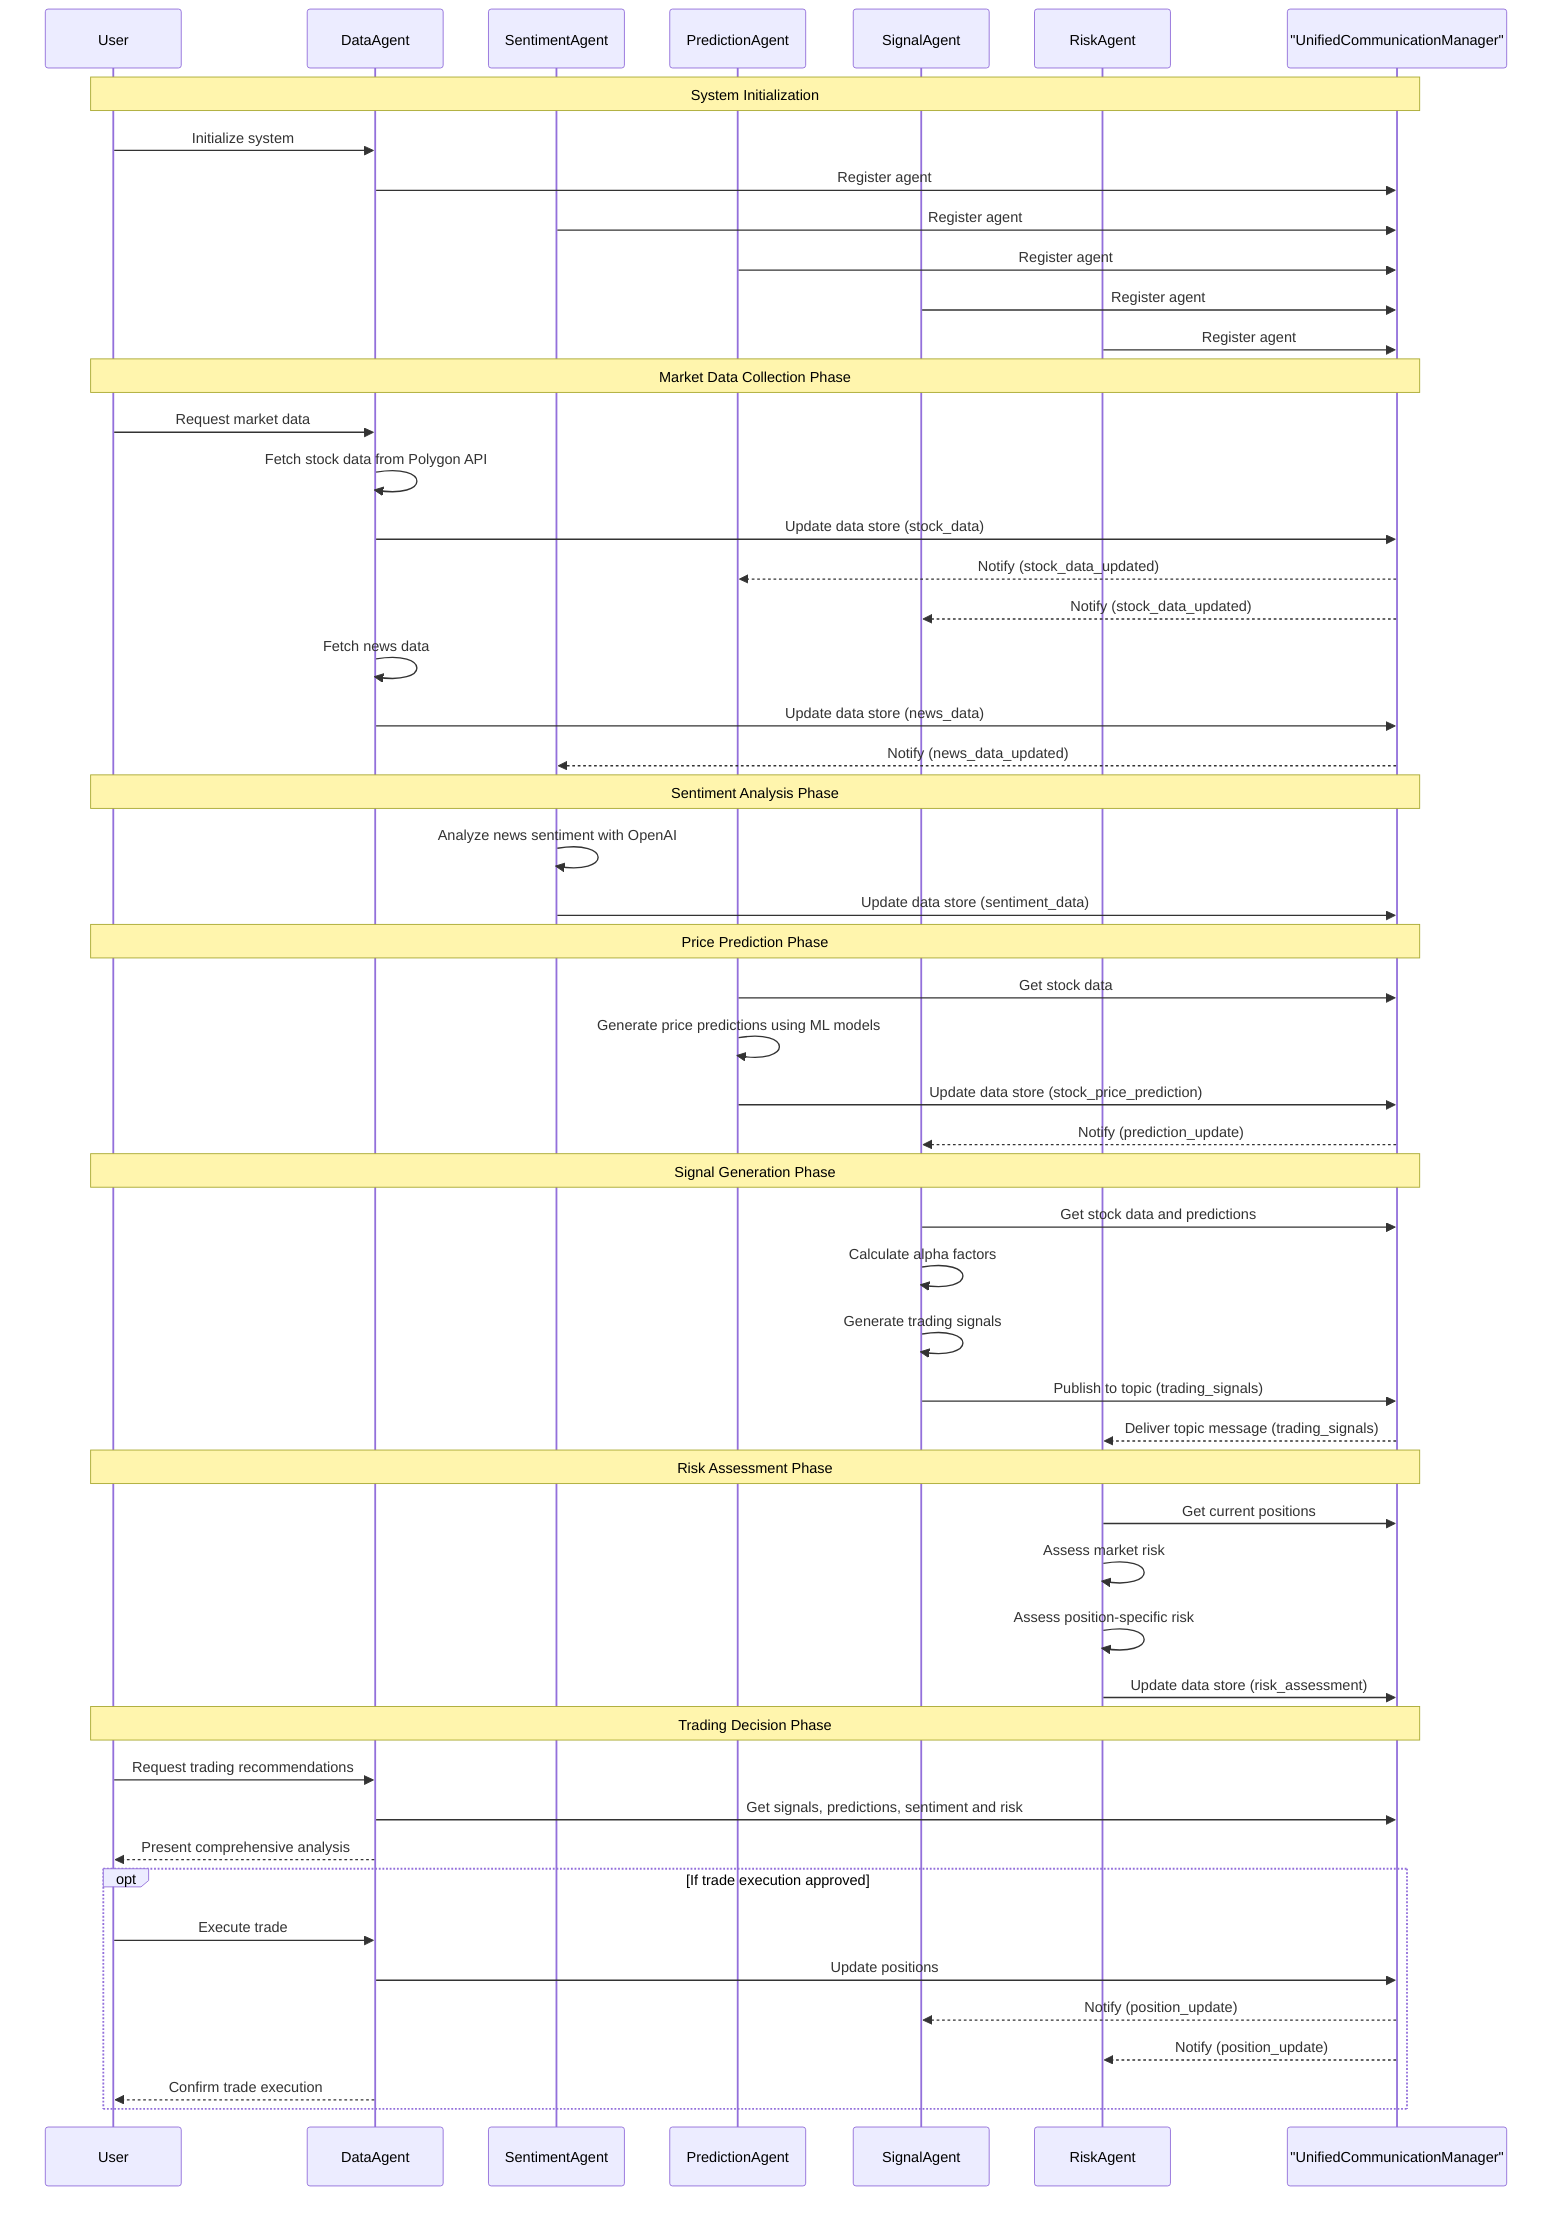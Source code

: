 sequenceDiagram
    participant User
    participant DataAgent
    participant SentimentAgent
    participant PredictionAgent
    participant SignalAgent
    participant RiskAgent
    participant Communicator as "UnifiedCommunicationManager"
    
    Note over User,Communicator: System Initialization
    User->>DataAgent: Initialize system
    DataAgent->>Communicator: Register agent
    SentimentAgent->>Communicator: Register agent
    PredictionAgent->>Communicator: Register agent
    SignalAgent->>Communicator: Register agent
    RiskAgent->>Communicator: Register agent
    
    Note over User,Communicator: Market Data Collection Phase
    User->>DataAgent: Request market data
    DataAgent->>DataAgent: Fetch stock data from Polygon API
    DataAgent->>Communicator: Update data store (stock_data)
    Communicator-->>PredictionAgent: Notify (stock_data_updated)
    Communicator-->>SignalAgent: Notify (stock_data_updated)
    
    DataAgent->>DataAgent: Fetch news data
    DataAgent->>Communicator: Update data store (news_data)
    Communicator-->>SentimentAgent: Notify (news_data_updated)
    
    Note over User,Communicator: Sentiment Analysis Phase
    SentimentAgent->>SentimentAgent: Analyze news sentiment with OpenAI
    SentimentAgent->>Communicator: Update data store (sentiment_data)
    
    Note over User,Communicator: Price Prediction Phase
    PredictionAgent->>Communicator: Get stock data
    PredictionAgent->>PredictionAgent: Generate price predictions using ML models
    PredictionAgent->>Communicator: Update data store (stock_price_prediction)
    Communicator-->>SignalAgent: Notify (prediction_update)
    
    Note over User,Communicator: Signal Generation Phase
    SignalAgent->>Communicator: Get stock data and predictions
    SignalAgent->>SignalAgent: Calculate alpha factors
    SignalAgent->>SignalAgent: Generate trading signals
    SignalAgent->>Communicator: Publish to topic (trading_signals)
    Communicator-->>RiskAgent: Deliver topic message (trading_signals)
    
    Note over User,Communicator: Risk Assessment Phase
    RiskAgent->>Communicator: Get current positions
    RiskAgent->>RiskAgent: Assess market risk
    RiskAgent->>RiskAgent: Assess position-specific risk
    RiskAgent->>Communicator: Update data store (risk_assessment)
    
    Note over User,Communicator: Trading Decision Phase
    User->>DataAgent: Request trading recommendations
    DataAgent->>Communicator: Get signals, predictions, sentiment and risk
    DataAgent-->>User: Present comprehensive analysis
    
    opt If trade execution approved
        User->>DataAgent: Execute trade
        DataAgent->>Communicator: Update positions
        Communicator-->>SignalAgent: Notify (position_update)
        Communicator-->>RiskAgent: Notify (position_update)
        DataAgent-->>User: Confirm trade execution
    end